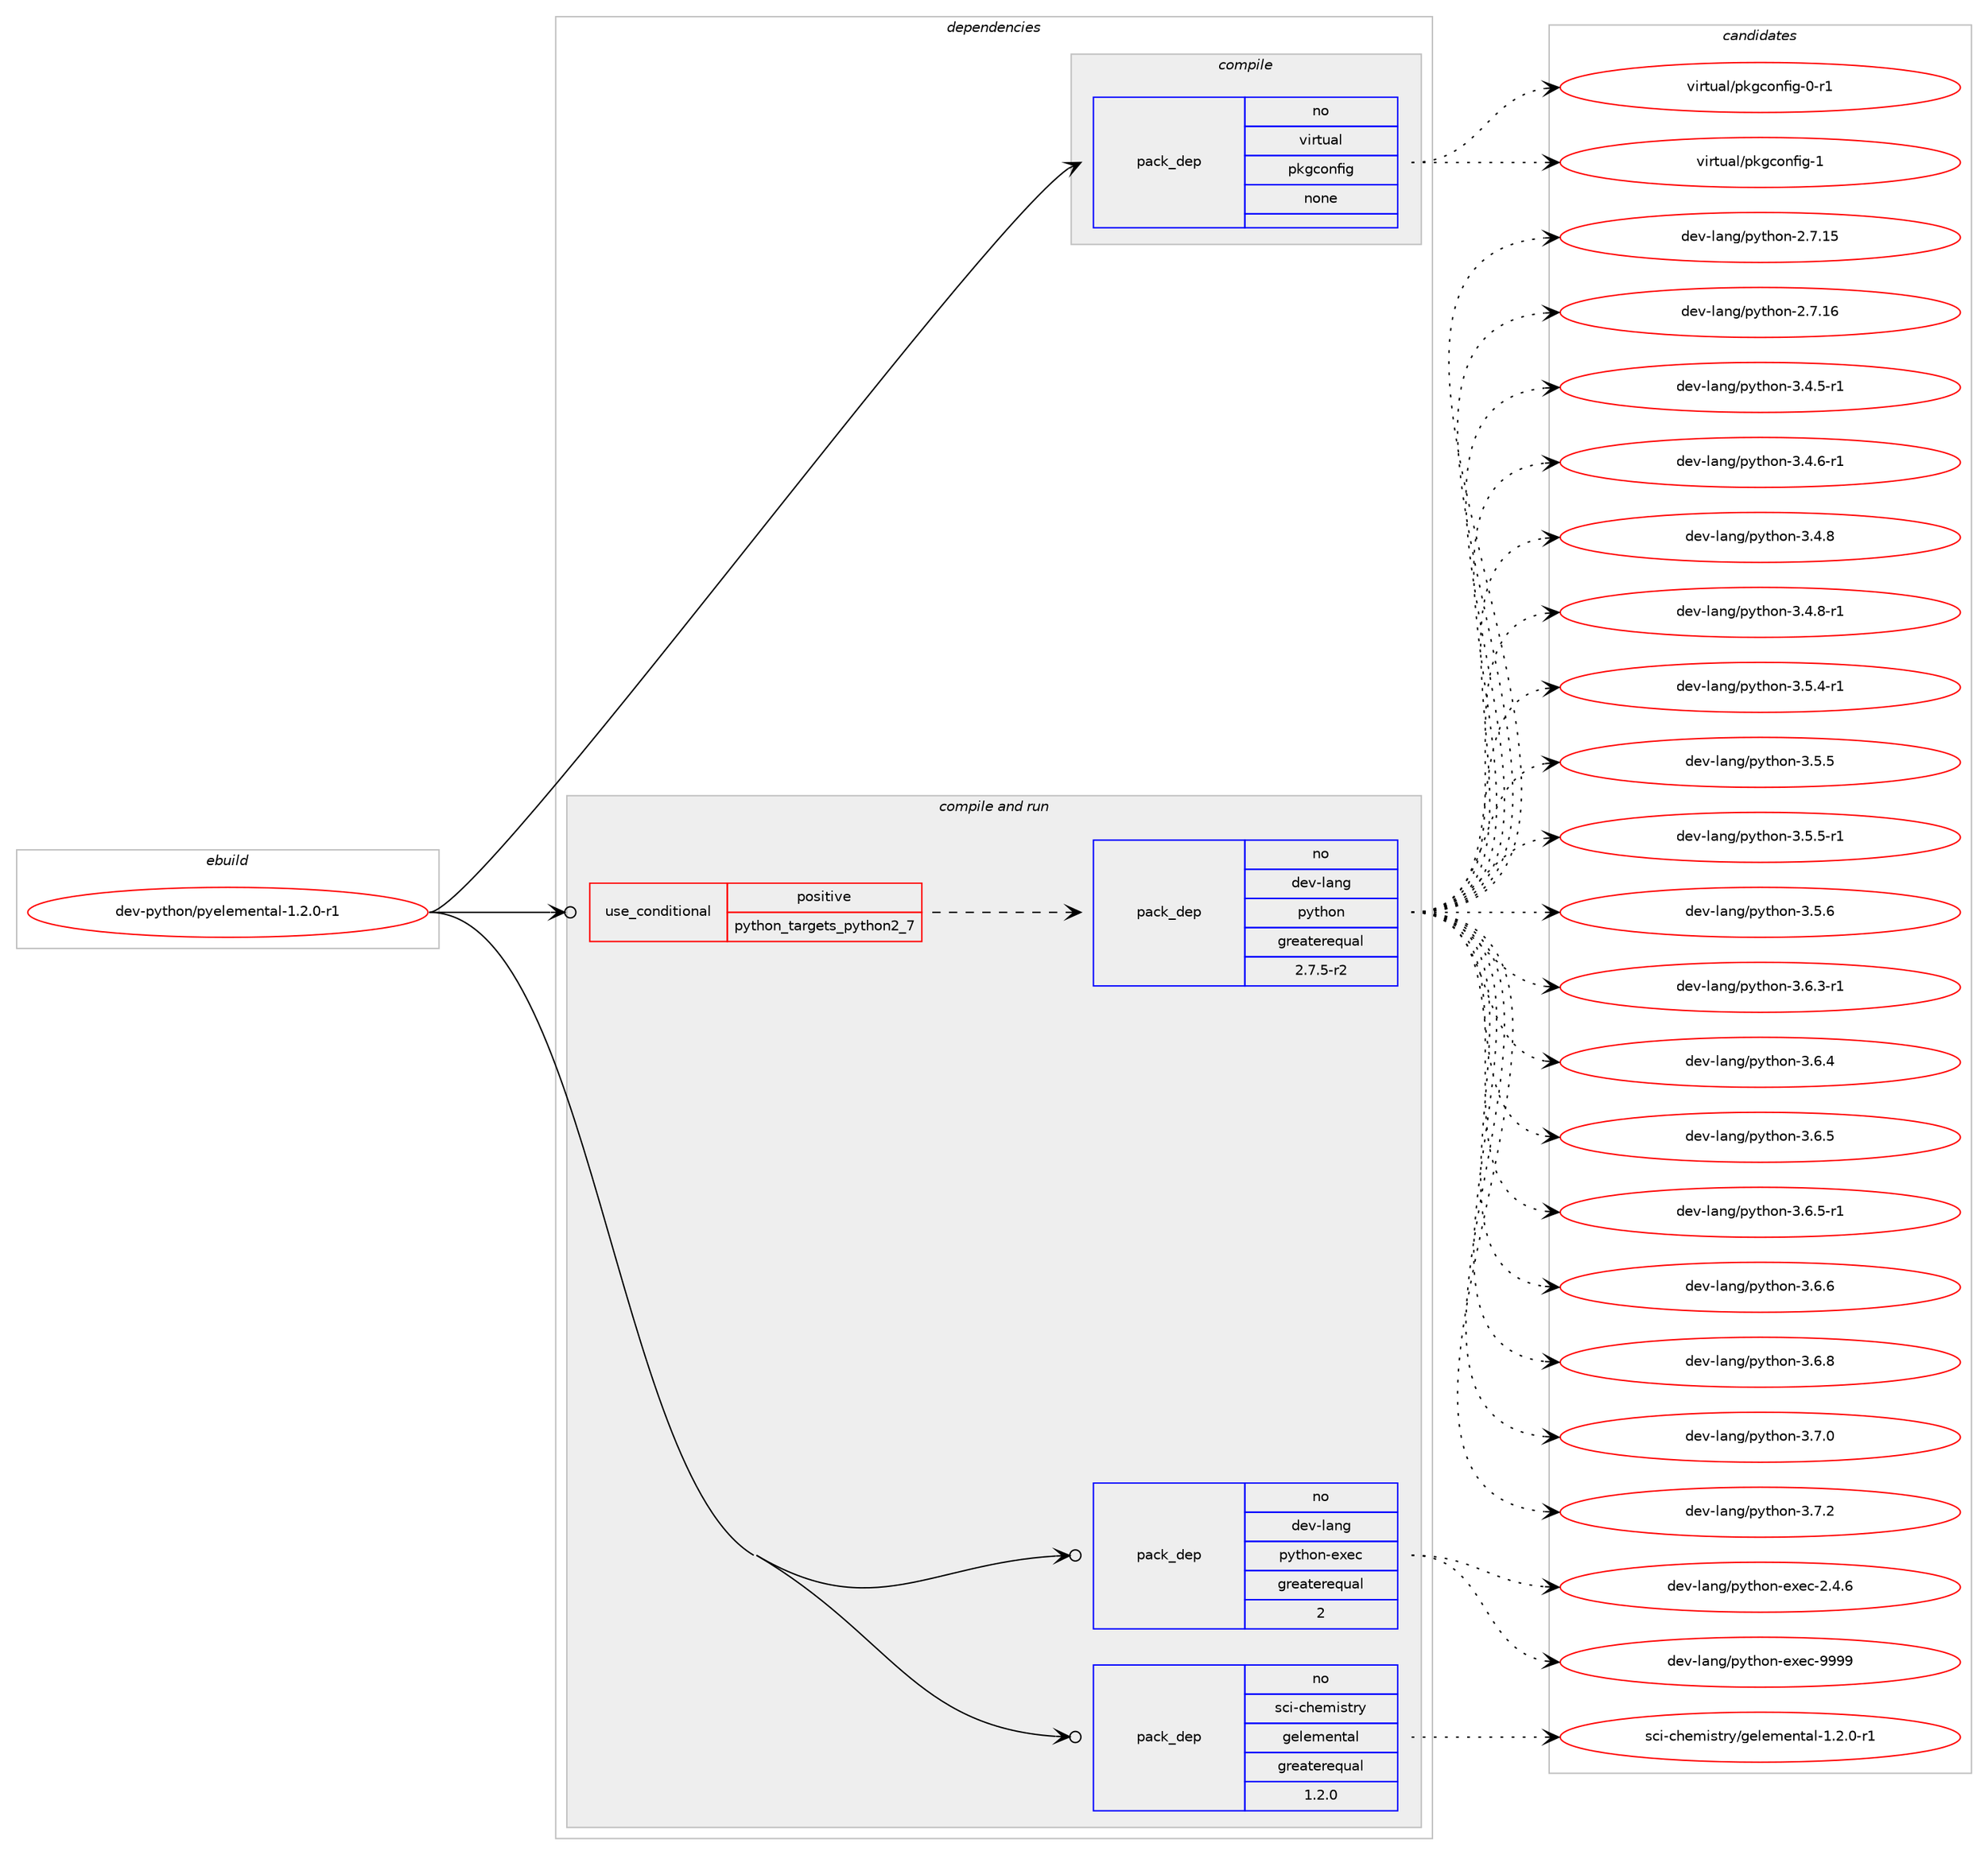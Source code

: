 digraph prolog {

# *************
# Graph options
# *************

newrank=true;
concentrate=true;
compound=true;
graph [rankdir=LR,fontname=Helvetica,fontsize=10,ranksep=1.5];#, ranksep=2.5, nodesep=0.2];
edge  [arrowhead=vee];
node  [fontname=Helvetica,fontsize=10];

# **********
# The ebuild
# **********

subgraph cluster_leftcol {
color=gray;
rank=same;
label=<<i>ebuild</i>>;
id [label="dev-python/pyelemental-1.2.0-r1", color=red, width=4, href="../dev-python/pyelemental-1.2.0-r1.svg"];
}

# ****************
# The dependencies
# ****************

subgraph cluster_midcol {
color=gray;
label=<<i>dependencies</i>>;
subgraph cluster_compile {
fillcolor="#eeeeee";
style=filled;
label=<<i>compile</i>>;
subgraph pack1024866 {
dependency1428813 [label=<<TABLE BORDER="0" CELLBORDER="1" CELLSPACING="0" CELLPADDING="4" WIDTH="220"><TR><TD ROWSPAN="6" CELLPADDING="30">pack_dep</TD></TR><TR><TD WIDTH="110">no</TD></TR><TR><TD>virtual</TD></TR><TR><TD>pkgconfig</TD></TR><TR><TD>none</TD></TR><TR><TD></TD></TR></TABLE>>, shape=none, color=blue];
}
id:e -> dependency1428813:w [weight=20,style="solid",arrowhead="vee"];
}
subgraph cluster_compileandrun {
fillcolor="#eeeeee";
style=filled;
label=<<i>compile and run</i>>;
subgraph cond380633 {
dependency1428814 [label=<<TABLE BORDER="0" CELLBORDER="1" CELLSPACING="0" CELLPADDING="4"><TR><TD ROWSPAN="3" CELLPADDING="10">use_conditional</TD></TR><TR><TD>positive</TD></TR><TR><TD>python_targets_python2_7</TD></TR></TABLE>>, shape=none, color=red];
subgraph pack1024867 {
dependency1428815 [label=<<TABLE BORDER="0" CELLBORDER="1" CELLSPACING="0" CELLPADDING="4" WIDTH="220"><TR><TD ROWSPAN="6" CELLPADDING="30">pack_dep</TD></TR><TR><TD WIDTH="110">no</TD></TR><TR><TD>dev-lang</TD></TR><TR><TD>python</TD></TR><TR><TD>greaterequal</TD></TR><TR><TD>2.7.5-r2</TD></TR></TABLE>>, shape=none, color=blue];
}
dependency1428814:e -> dependency1428815:w [weight=20,style="dashed",arrowhead="vee"];
}
id:e -> dependency1428814:w [weight=20,style="solid",arrowhead="odotvee"];
subgraph pack1024868 {
dependency1428816 [label=<<TABLE BORDER="0" CELLBORDER="1" CELLSPACING="0" CELLPADDING="4" WIDTH="220"><TR><TD ROWSPAN="6" CELLPADDING="30">pack_dep</TD></TR><TR><TD WIDTH="110">no</TD></TR><TR><TD>dev-lang</TD></TR><TR><TD>python-exec</TD></TR><TR><TD>greaterequal</TD></TR><TR><TD>2</TD></TR></TABLE>>, shape=none, color=blue];
}
id:e -> dependency1428816:w [weight=20,style="solid",arrowhead="odotvee"];
subgraph pack1024869 {
dependency1428817 [label=<<TABLE BORDER="0" CELLBORDER="1" CELLSPACING="0" CELLPADDING="4" WIDTH="220"><TR><TD ROWSPAN="6" CELLPADDING="30">pack_dep</TD></TR><TR><TD WIDTH="110">no</TD></TR><TR><TD>sci-chemistry</TD></TR><TR><TD>gelemental</TD></TR><TR><TD>greaterequal</TD></TR><TR><TD>1.2.0</TD></TR></TABLE>>, shape=none, color=blue];
}
id:e -> dependency1428817:w [weight=20,style="solid",arrowhead="odotvee"];
}
subgraph cluster_run {
fillcolor="#eeeeee";
style=filled;
label=<<i>run</i>>;
}
}

# **************
# The candidates
# **************

subgraph cluster_choices {
rank=same;
color=gray;
label=<<i>candidates</i>>;

subgraph choice1024866 {
color=black;
nodesep=1;
choice11810511411611797108471121071039911111010210510345484511449 [label="virtual/pkgconfig-0-r1", color=red, width=4,href="../virtual/pkgconfig-0-r1.svg"];
choice1181051141161179710847112107103991111101021051034549 [label="virtual/pkgconfig-1", color=red, width=4,href="../virtual/pkgconfig-1.svg"];
dependency1428813:e -> choice11810511411611797108471121071039911111010210510345484511449:w [style=dotted,weight="100"];
dependency1428813:e -> choice1181051141161179710847112107103991111101021051034549:w [style=dotted,weight="100"];
}
subgraph choice1024867 {
color=black;
nodesep=1;
choice10010111845108971101034711212111610411111045504655464953 [label="dev-lang/python-2.7.15", color=red, width=4,href="../dev-lang/python-2.7.15.svg"];
choice10010111845108971101034711212111610411111045504655464954 [label="dev-lang/python-2.7.16", color=red, width=4,href="../dev-lang/python-2.7.16.svg"];
choice1001011184510897110103471121211161041111104551465246534511449 [label="dev-lang/python-3.4.5-r1", color=red, width=4,href="../dev-lang/python-3.4.5-r1.svg"];
choice1001011184510897110103471121211161041111104551465246544511449 [label="dev-lang/python-3.4.6-r1", color=red, width=4,href="../dev-lang/python-3.4.6-r1.svg"];
choice100101118451089711010347112121116104111110455146524656 [label="dev-lang/python-3.4.8", color=red, width=4,href="../dev-lang/python-3.4.8.svg"];
choice1001011184510897110103471121211161041111104551465246564511449 [label="dev-lang/python-3.4.8-r1", color=red, width=4,href="../dev-lang/python-3.4.8-r1.svg"];
choice1001011184510897110103471121211161041111104551465346524511449 [label="dev-lang/python-3.5.4-r1", color=red, width=4,href="../dev-lang/python-3.5.4-r1.svg"];
choice100101118451089711010347112121116104111110455146534653 [label="dev-lang/python-3.5.5", color=red, width=4,href="../dev-lang/python-3.5.5.svg"];
choice1001011184510897110103471121211161041111104551465346534511449 [label="dev-lang/python-3.5.5-r1", color=red, width=4,href="../dev-lang/python-3.5.5-r1.svg"];
choice100101118451089711010347112121116104111110455146534654 [label="dev-lang/python-3.5.6", color=red, width=4,href="../dev-lang/python-3.5.6.svg"];
choice1001011184510897110103471121211161041111104551465446514511449 [label="dev-lang/python-3.6.3-r1", color=red, width=4,href="../dev-lang/python-3.6.3-r1.svg"];
choice100101118451089711010347112121116104111110455146544652 [label="dev-lang/python-3.6.4", color=red, width=4,href="../dev-lang/python-3.6.4.svg"];
choice100101118451089711010347112121116104111110455146544653 [label="dev-lang/python-3.6.5", color=red, width=4,href="../dev-lang/python-3.6.5.svg"];
choice1001011184510897110103471121211161041111104551465446534511449 [label="dev-lang/python-3.6.5-r1", color=red, width=4,href="../dev-lang/python-3.6.5-r1.svg"];
choice100101118451089711010347112121116104111110455146544654 [label="dev-lang/python-3.6.6", color=red, width=4,href="../dev-lang/python-3.6.6.svg"];
choice100101118451089711010347112121116104111110455146544656 [label="dev-lang/python-3.6.8", color=red, width=4,href="../dev-lang/python-3.6.8.svg"];
choice100101118451089711010347112121116104111110455146554648 [label="dev-lang/python-3.7.0", color=red, width=4,href="../dev-lang/python-3.7.0.svg"];
choice100101118451089711010347112121116104111110455146554650 [label="dev-lang/python-3.7.2", color=red, width=4,href="../dev-lang/python-3.7.2.svg"];
dependency1428815:e -> choice10010111845108971101034711212111610411111045504655464953:w [style=dotted,weight="100"];
dependency1428815:e -> choice10010111845108971101034711212111610411111045504655464954:w [style=dotted,weight="100"];
dependency1428815:e -> choice1001011184510897110103471121211161041111104551465246534511449:w [style=dotted,weight="100"];
dependency1428815:e -> choice1001011184510897110103471121211161041111104551465246544511449:w [style=dotted,weight="100"];
dependency1428815:e -> choice100101118451089711010347112121116104111110455146524656:w [style=dotted,weight="100"];
dependency1428815:e -> choice1001011184510897110103471121211161041111104551465246564511449:w [style=dotted,weight="100"];
dependency1428815:e -> choice1001011184510897110103471121211161041111104551465346524511449:w [style=dotted,weight="100"];
dependency1428815:e -> choice100101118451089711010347112121116104111110455146534653:w [style=dotted,weight="100"];
dependency1428815:e -> choice1001011184510897110103471121211161041111104551465346534511449:w [style=dotted,weight="100"];
dependency1428815:e -> choice100101118451089711010347112121116104111110455146534654:w [style=dotted,weight="100"];
dependency1428815:e -> choice1001011184510897110103471121211161041111104551465446514511449:w [style=dotted,weight="100"];
dependency1428815:e -> choice100101118451089711010347112121116104111110455146544652:w [style=dotted,weight="100"];
dependency1428815:e -> choice100101118451089711010347112121116104111110455146544653:w [style=dotted,weight="100"];
dependency1428815:e -> choice1001011184510897110103471121211161041111104551465446534511449:w [style=dotted,weight="100"];
dependency1428815:e -> choice100101118451089711010347112121116104111110455146544654:w [style=dotted,weight="100"];
dependency1428815:e -> choice100101118451089711010347112121116104111110455146544656:w [style=dotted,weight="100"];
dependency1428815:e -> choice100101118451089711010347112121116104111110455146554648:w [style=dotted,weight="100"];
dependency1428815:e -> choice100101118451089711010347112121116104111110455146554650:w [style=dotted,weight="100"];
}
subgraph choice1024868 {
color=black;
nodesep=1;
choice1001011184510897110103471121211161041111104510112010199455046524654 [label="dev-lang/python-exec-2.4.6", color=red, width=4,href="../dev-lang/python-exec-2.4.6.svg"];
choice10010111845108971101034711212111610411111045101120101994557575757 [label="dev-lang/python-exec-9999", color=red, width=4,href="../dev-lang/python-exec-9999.svg"];
dependency1428816:e -> choice1001011184510897110103471121211161041111104510112010199455046524654:w [style=dotted,weight="100"];
dependency1428816:e -> choice10010111845108971101034711212111610411111045101120101994557575757:w [style=dotted,weight="100"];
}
subgraph choice1024869 {
color=black;
nodesep=1;
choice11599105459910410110910511511611412147103101108101109101110116971084549465046484511449 [label="sci-chemistry/gelemental-1.2.0-r1", color=red, width=4,href="../sci-chemistry/gelemental-1.2.0-r1.svg"];
dependency1428817:e -> choice11599105459910410110910511511611412147103101108101109101110116971084549465046484511449:w [style=dotted,weight="100"];
}
}

}
